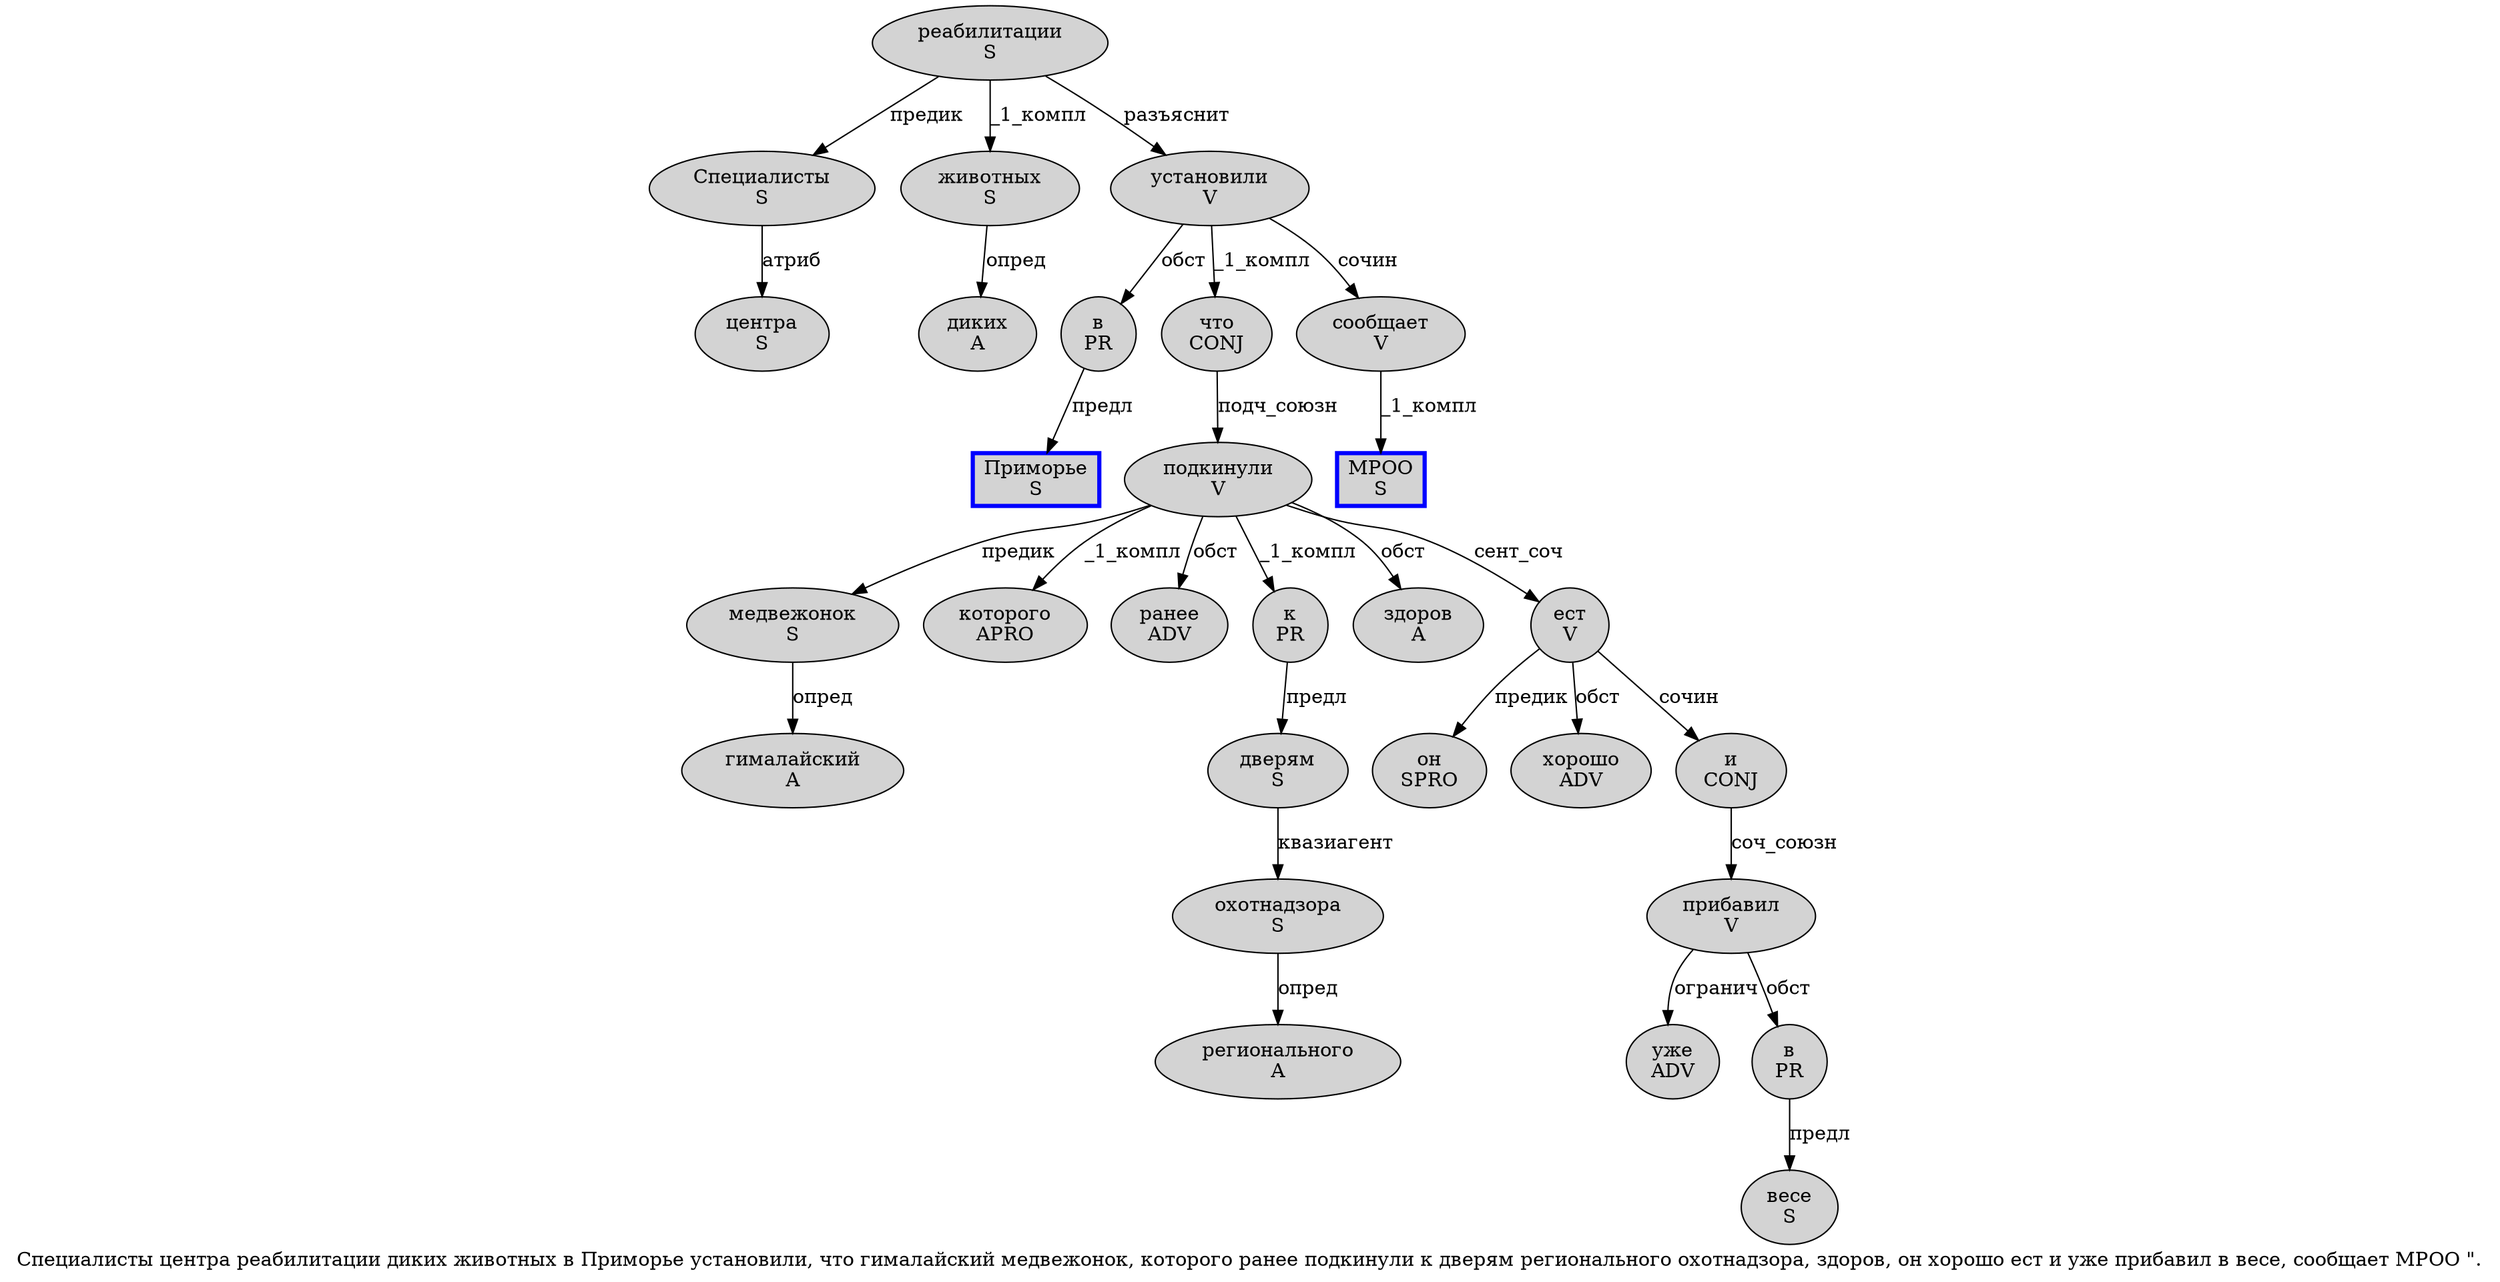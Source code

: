 digraph SENTENCE_36 {
	graph [label="Специалисты центра реабилитации диких животных в Приморье установили, что гималайский медвежонок, которого ранее подкинули к дверям регионального охотнадзора, здоров, он хорошо ест и уже прибавил в весе, сообщает МРОО \"."]
	node [style=filled]
		0 [label="Специалисты
S" color="" fillcolor=lightgray penwidth=1 shape=ellipse]
		1 [label="центра
S" color="" fillcolor=lightgray penwidth=1 shape=ellipse]
		2 [label="реабилитации
S" color="" fillcolor=lightgray penwidth=1 shape=ellipse]
		3 [label="диких
A" color="" fillcolor=lightgray penwidth=1 shape=ellipse]
		4 [label="животных
S" color="" fillcolor=lightgray penwidth=1 shape=ellipse]
		5 [label="в
PR" color="" fillcolor=lightgray penwidth=1 shape=ellipse]
		6 [label="Приморье
S" color=blue fillcolor=lightgray penwidth=3 shape=box]
		7 [label="установили
V" color="" fillcolor=lightgray penwidth=1 shape=ellipse]
		9 [label="что
CONJ" color="" fillcolor=lightgray penwidth=1 shape=ellipse]
		10 [label="гималайский
A" color="" fillcolor=lightgray penwidth=1 shape=ellipse]
		11 [label="медвежонок
S" color="" fillcolor=lightgray penwidth=1 shape=ellipse]
		13 [label="которого
APRO" color="" fillcolor=lightgray penwidth=1 shape=ellipse]
		14 [label="ранее
ADV" color="" fillcolor=lightgray penwidth=1 shape=ellipse]
		15 [label="подкинули
V" color="" fillcolor=lightgray penwidth=1 shape=ellipse]
		16 [label="к
PR" color="" fillcolor=lightgray penwidth=1 shape=ellipse]
		17 [label="дверям
S" color="" fillcolor=lightgray penwidth=1 shape=ellipse]
		18 [label="регионального
A" color="" fillcolor=lightgray penwidth=1 shape=ellipse]
		19 [label="охотнадзора
S" color="" fillcolor=lightgray penwidth=1 shape=ellipse]
		21 [label="здоров
A" color="" fillcolor=lightgray penwidth=1 shape=ellipse]
		23 [label="он
SPRO" color="" fillcolor=lightgray penwidth=1 shape=ellipse]
		24 [label="хорошо
ADV" color="" fillcolor=lightgray penwidth=1 shape=ellipse]
		25 [label="ест
V" color="" fillcolor=lightgray penwidth=1 shape=ellipse]
		26 [label="и
CONJ" color="" fillcolor=lightgray penwidth=1 shape=ellipse]
		27 [label="уже
ADV" color="" fillcolor=lightgray penwidth=1 shape=ellipse]
		28 [label="прибавил
V" color="" fillcolor=lightgray penwidth=1 shape=ellipse]
		29 [label="в
PR" color="" fillcolor=lightgray penwidth=1 shape=ellipse]
		30 [label="весе
S" color="" fillcolor=lightgray penwidth=1 shape=ellipse]
		32 [label="сообщает
V" color="" fillcolor=lightgray penwidth=1 shape=ellipse]
		33 [label="МРОО
S" color=blue fillcolor=lightgray penwidth=3 shape=box]
			19 -> 18 [label="опред"]
			2 -> 0 [label="предик"]
			2 -> 4 [label="_1_компл"]
			2 -> 7 [label="разъяснит"]
			16 -> 17 [label="предл"]
			11 -> 10 [label="опред"]
			15 -> 11 [label="предик"]
			15 -> 13 [label="_1_компл"]
			15 -> 14 [label="обст"]
			15 -> 16 [label="_1_компл"]
			15 -> 21 [label="обст"]
			15 -> 25 [label="сент_соч"]
			0 -> 1 [label="атриб"]
			5 -> 6 [label="предл"]
			32 -> 33 [label="_1_компл"]
			9 -> 15 [label="подч_союзн"]
			28 -> 27 [label="огранич"]
			28 -> 29 [label="обст"]
			29 -> 30 [label="предл"]
			25 -> 23 [label="предик"]
			25 -> 24 [label="обст"]
			25 -> 26 [label="сочин"]
			4 -> 3 [label="опред"]
			7 -> 5 [label="обст"]
			7 -> 9 [label="_1_компл"]
			7 -> 32 [label="сочин"]
			17 -> 19 [label="квазиагент"]
			26 -> 28 [label="соч_союзн"]
}